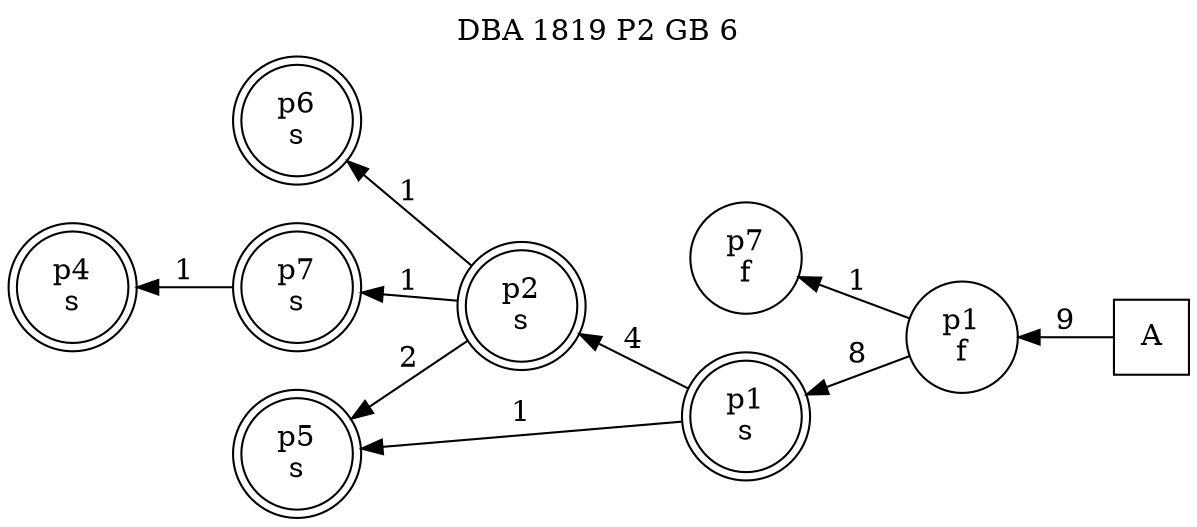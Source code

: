 digraph DBA_1819_P2_GB_6_GOOD {
labelloc="tl"
label= " DBA 1819 P2 GB 6 "
rankdir="RL";
graph [ size=" 10 , 10 !"]

"A" [shape="square" label="A"]
"p1_f" [shape="circle" label="p1
f"]
"p7_f" [shape="circle" label="p7
f"]
"p1_s" [shape="doublecircle" label="p1
s"]
"p2_s" [shape="doublecircle" label="p2
s"]
"p7_s" [shape="doublecircle" label="p7
s"]
"p4_s" [shape="doublecircle" label="p4
s"]
"p5_s" [shape="doublecircle" label="p5
s"]
"p6_s" [shape="doublecircle" label="p6
s"]
"A" -> "p1_f" [ label=9]
"p1_f" -> "p7_f" [ label=1]
"p1_f" -> "p1_s" [ label=8]
"p1_s" -> "p2_s" [ label=4]
"p1_s" -> "p5_s" [ label=1]
"p2_s" -> "p7_s" [ label=1]
"p2_s" -> "p5_s" [ label=2]
"p2_s" -> "p6_s" [ label=1]
"p7_s" -> "p4_s" [ label=1]
}

